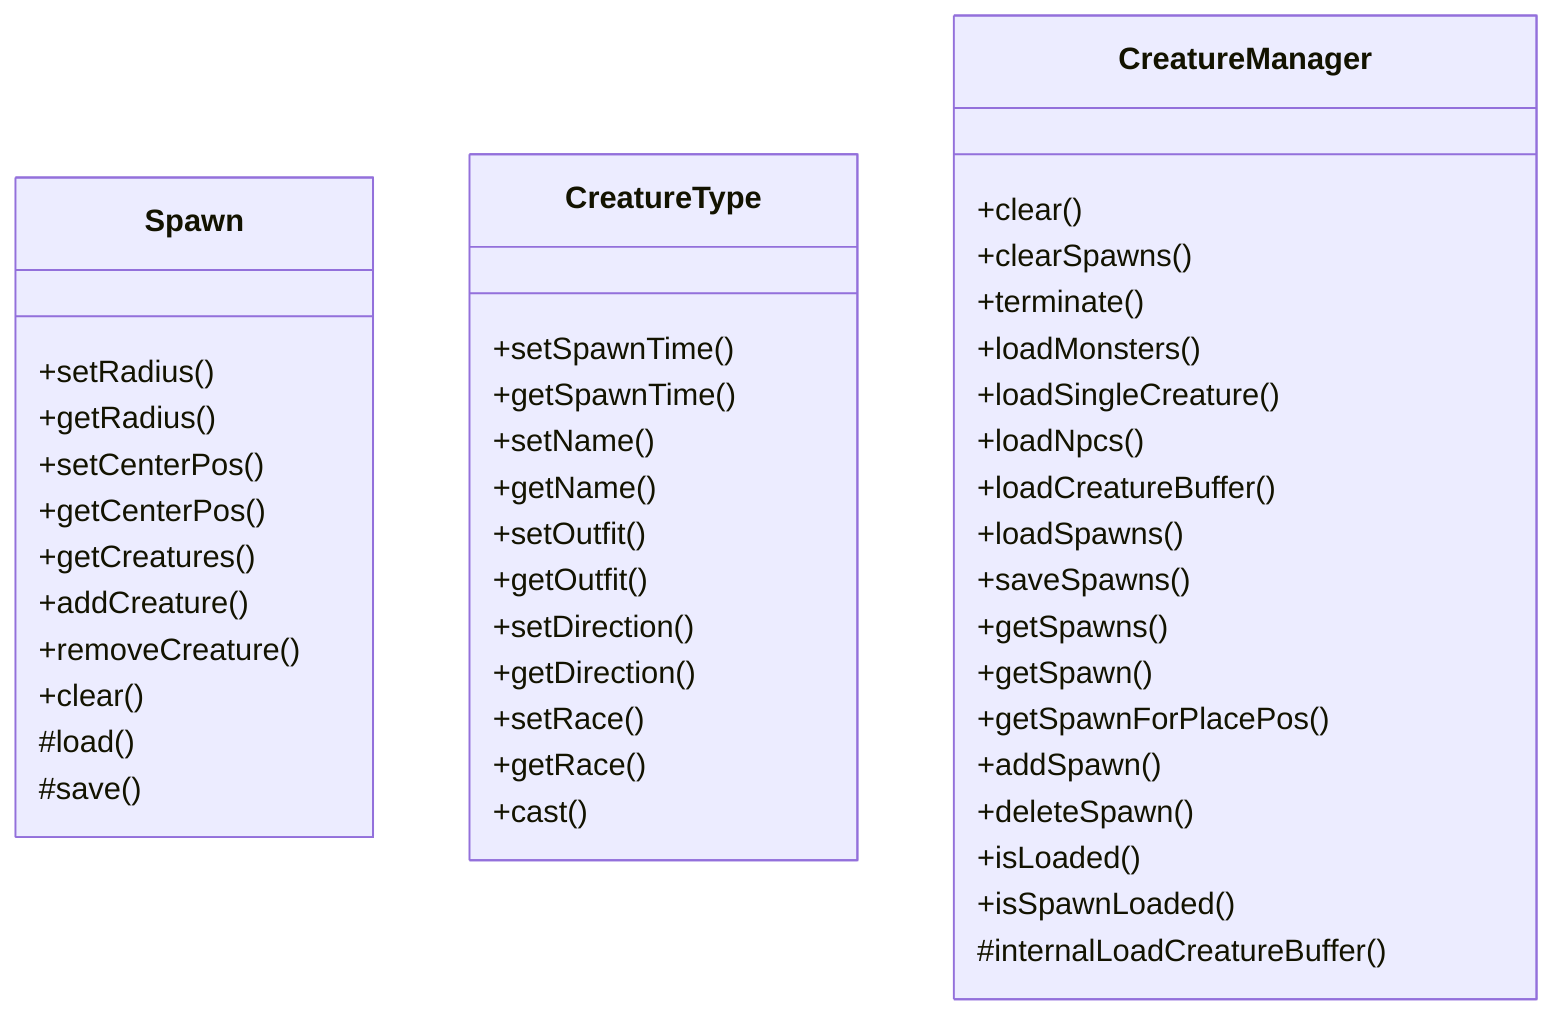 classDiagram
    class Spawn {
        +setRadius()
        +getRadius()
        +setCenterPos()
        +getCenterPos()
        +getCreatures()
        +addCreature()
        +removeCreature()
        +clear()
        #load()
        #save()
    }
    class CreatureType {
        +setSpawnTime()
        +getSpawnTime()
        +setName()
        +getName()
        +setOutfit()
        +getOutfit()
        +setDirection()
        +getDirection()
        +setRace()
        +getRace()
        +cast()
    }
    class CreatureManager {
        +clear()
        +clearSpawns()
        +terminate()
        +loadMonsters()
        +loadSingleCreature()
        +loadNpcs()
        +loadCreatureBuffer()
        +loadSpawns()
        +saveSpawns()
        +getSpawns()
        +getSpawn()
        +getSpawnForPlacePos()
        +addSpawn()
        +deleteSpawn()
        +isLoaded()
        +isSpawnLoaded()
        #internalLoadCreatureBuffer()
    }